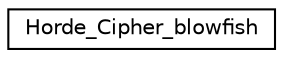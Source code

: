 digraph G
{
  edge [fontname="Helvetica",fontsize="10",labelfontname="Helvetica",labelfontsize="10"];
  node [fontname="Helvetica",fontsize="10",shape=record];
  rankdir="LR";
  Node1 [label="Horde_Cipher_blowfish",height=0.2,width=0.4,color="black", fillcolor="white", style="filled",URL="$classHorde__Cipher__blowfish.html"];
}
